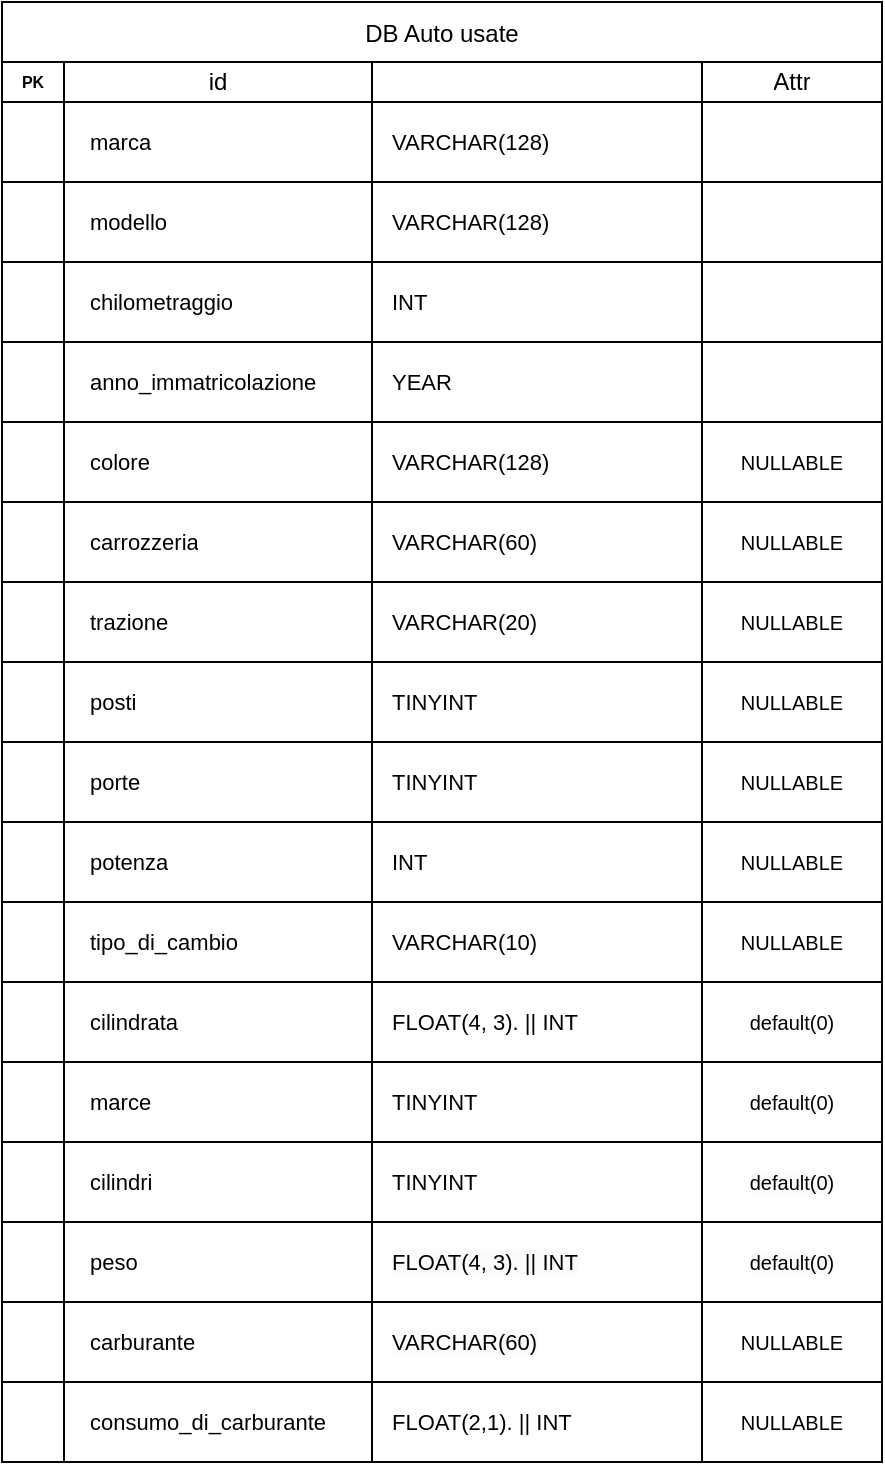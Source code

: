 <mxfile version="21.5.0" type="device">
  <diagram name="Pagina-1" id="1WQaA0_JbdYSJZ19ZTwX">
    <mxGraphModel dx="1681" dy="811" grid="1" gridSize="10" guides="1" tooltips="1" connect="1" arrows="1" fold="1" page="1" pageScale="1" pageWidth="827" pageHeight="1169" math="0" shadow="0">
      <root>
        <mxCell id="0" />
        <mxCell id="1" parent="0" />
        <mxCell id="L4owP2-zVIEz4wVZ-hf1-10" value="DB Auto usate" style="shape=table;startSize=30;container=1;collapsible=0;childLayout=tableLayout;" vertex="1" parent="1">
          <mxGeometry x="120" y="70" width="440" height="730" as="geometry" />
        </mxCell>
        <mxCell id="L4owP2-zVIEz4wVZ-hf1-11" value="" style="shape=tableRow;horizontal=0;startSize=0;swimlaneHead=0;swimlaneBody=0;strokeColor=inherit;top=0;left=0;bottom=0;right=0;collapsible=0;dropTarget=0;fillColor=none;points=[[0,0.5],[1,0.5]];portConstraint=eastwest;" vertex="1" parent="L4owP2-zVIEz4wVZ-hf1-10">
          <mxGeometry y="30" width="440" height="20" as="geometry" />
        </mxCell>
        <mxCell id="L4owP2-zVIEz4wVZ-hf1-12" value="PK" style="shape=partialRectangle;html=1;whiteSpace=wrap;connectable=0;strokeColor=inherit;overflow=hidden;fillColor=none;top=0;left=0;bottom=0;right=0;pointerEvents=1;fontSize=8;fontStyle=1" vertex="1" parent="L4owP2-zVIEz4wVZ-hf1-11">
          <mxGeometry width="31" height="20" as="geometry">
            <mxRectangle width="31" height="20" as="alternateBounds" />
          </mxGeometry>
        </mxCell>
        <mxCell id="L4owP2-zVIEz4wVZ-hf1-13" value="id" style="shape=partialRectangle;html=1;whiteSpace=wrap;connectable=0;strokeColor=inherit;overflow=hidden;fillColor=none;top=0;left=0;bottom=0;right=0;pointerEvents=1;" vertex="1" parent="L4owP2-zVIEz4wVZ-hf1-11">
          <mxGeometry x="31" width="154" height="20" as="geometry">
            <mxRectangle width="154" height="20" as="alternateBounds" />
          </mxGeometry>
        </mxCell>
        <mxCell id="L4owP2-zVIEz4wVZ-hf1-14" value="" style="shape=partialRectangle;html=1;whiteSpace=wrap;connectable=0;strokeColor=inherit;overflow=hidden;fillColor=none;top=0;left=0;bottom=0;right=0;pointerEvents=1;" vertex="1" parent="L4owP2-zVIEz4wVZ-hf1-11">
          <mxGeometry x="185" width="165" height="20" as="geometry">
            <mxRectangle width="165" height="20" as="alternateBounds" />
          </mxGeometry>
        </mxCell>
        <mxCell id="L4owP2-zVIEz4wVZ-hf1-15" value="Attr" style="shape=partialRectangle;html=1;whiteSpace=wrap;connectable=0;strokeColor=inherit;overflow=hidden;fillColor=none;top=0;left=0;bottom=0;right=0;pointerEvents=1;" vertex="1" parent="L4owP2-zVIEz4wVZ-hf1-11">
          <mxGeometry x="350" width="90" height="20" as="geometry">
            <mxRectangle width="90" height="20" as="alternateBounds" />
          </mxGeometry>
        </mxCell>
        <mxCell id="L4owP2-zVIEz4wVZ-hf1-112" style="shape=tableRow;horizontal=0;startSize=0;swimlaneHead=0;swimlaneBody=0;strokeColor=inherit;top=0;left=0;bottom=0;right=0;collapsible=0;dropTarget=0;fillColor=none;points=[[0,0.5],[1,0.5]];portConstraint=eastwest;spacingLeft=4;" vertex="1" parent="L4owP2-zVIEz4wVZ-hf1-10">
          <mxGeometry y="50" width="440" height="40" as="geometry" />
        </mxCell>
        <mxCell id="L4owP2-zVIEz4wVZ-hf1-113" style="shape=partialRectangle;html=1;whiteSpace=wrap;connectable=0;strokeColor=inherit;overflow=hidden;fillColor=none;top=0;left=0;bottom=0;right=0;pointerEvents=1;strokeWidth=0;" vertex="1" parent="L4owP2-zVIEz4wVZ-hf1-112">
          <mxGeometry width="31" height="40" as="geometry">
            <mxRectangle width="31" height="40" as="alternateBounds" />
          </mxGeometry>
        </mxCell>
        <mxCell id="L4owP2-zVIEz4wVZ-hf1-114" value="marca" style="shape=partialRectangle;html=1;whiteSpace=wrap;connectable=0;strokeColor=inherit;overflow=hidden;fillColor=none;top=0;left=0;bottom=0;right=0;pointerEvents=1;align=left;spacingLeft=11;fontSize=11;" vertex="1" parent="L4owP2-zVIEz4wVZ-hf1-112">
          <mxGeometry x="31" width="154" height="40" as="geometry">
            <mxRectangle width="154" height="40" as="alternateBounds" />
          </mxGeometry>
        </mxCell>
        <mxCell id="L4owP2-zVIEz4wVZ-hf1-115" value="&lt;font style=&quot;font-size: 11px;&quot;&gt;VARCHAR(128)&lt;/font&gt;" style="shape=partialRectangle;html=1;whiteSpace=wrap;connectable=0;strokeColor=inherit;overflow=hidden;fillColor=none;top=0;left=0;bottom=0;right=0;pointerEvents=1;align=left;spacingLeft=8;" vertex="1" parent="L4owP2-zVIEz4wVZ-hf1-112">
          <mxGeometry x="185" width="165" height="40" as="geometry">
            <mxRectangle width="165" height="40" as="alternateBounds" />
          </mxGeometry>
        </mxCell>
        <mxCell id="L4owP2-zVIEz4wVZ-hf1-116" style="shape=partialRectangle;html=1;whiteSpace=wrap;connectable=0;strokeColor=inherit;overflow=hidden;fillColor=none;top=0;left=0;bottom=0;right=0;pointerEvents=1;fontSize=10;" vertex="1" parent="L4owP2-zVIEz4wVZ-hf1-112">
          <mxGeometry x="350" width="90" height="40" as="geometry">
            <mxRectangle width="90" height="40" as="alternateBounds" />
          </mxGeometry>
        </mxCell>
        <mxCell id="L4owP2-zVIEz4wVZ-hf1-117" style="shape=tableRow;horizontal=0;startSize=0;swimlaneHead=0;swimlaneBody=0;strokeColor=inherit;top=0;left=0;bottom=0;right=0;collapsible=0;dropTarget=0;fillColor=none;points=[[0,0.5],[1,0.5]];portConstraint=eastwest;" vertex="1" parent="L4owP2-zVIEz4wVZ-hf1-10">
          <mxGeometry y="90" width="440" height="40" as="geometry" />
        </mxCell>
        <mxCell id="L4owP2-zVIEz4wVZ-hf1-118" style="shape=partialRectangle;html=1;whiteSpace=wrap;connectable=0;strokeColor=inherit;overflow=hidden;fillColor=none;top=0;left=0;bottom=0;right=0;pointerEvents=1;strokeWidth=0;" vertex="1" parent="L4owP2-zVIEz4wVZ-hf1-117">
          <mxGeometry width="31" height="40" as="geometry">
            <mxRectangle width="31" height="40" as="alternateBounds" />
          </mxGeometry>
        </mxCell>
        <mxCell id="L4owP2-zVIEz4wVZ-hf1-119" value="modello" style="shape=partialRectangle;html=1;whiteSpace=wrap;connectable=0;strokeColor=inherit;overflow=hidden;fillColor=none;top=0;left=0;bottom=0;right=0;pointerEvents=1;align=left;spacingLeft=11;fontSize=11;" vertex="1" parent="L4owP2-zVIEz4wVZ-hf1-117">
          <mxGeometry x="31" width="154" height="40" as="geometry">
            <mxRectangle width="154" height="40" as="alternateBounds" />
          </mxGeometry>
        </mxCell>
        <mxCell id="L4owP2-zVIEz4wVZ-hf1-120" value="VARCHAR(128)" style="shape=partialRectangle;html=1;whiteSpace=wrap;connectable=0;strokeColor=inherit;overflow=hidden;fillColor=none;top=0;left=0;bottom=0;right=0;pointerEvents=1;spacingLeft=8;fontSize=11;align=left;" vertex="1" parent="L4owP2-zVIEz4wVZ-hf1-117">
          <mxGeometry x="185" width="165" height="40" as="geometry">
            <mxRectangle width="165" height="40" as="alternateBounds" />
          </mxGeometry>
        </mxCell>
        <mxCell id="L4owP2-zVIEz4wVZ-hf1-121" style="shape=partialRectangle;html=1;whiteSpace=wrap;connectable=0;strokeColor=inherit;overflow=hidden;fillColor=none;top=0;left=0;bottom=0;right=0;pointerEvents=1;fontSize=10;" vertex="1" parent="L4owP2-zVIEz4wVZ-hf1-117">
          <mxGeometry x="350" width="90" height="40" as="geometry">
            <mxRectangle width="90" height="40" as="alternateBounds" />
          </mxGeometry>
        </mxCell>
        <mxCell id="L4owP2-zVIEz4wVZ-hf1-72" style="shape=tableRow;horizontal=0;startSize=0;swimlaneHead=0;swimlaneBody=0;strokeColor=inherit;top=0;left=0;bottom=0;right=0;collapsible=0;dropTarget=0;fillColor=none;points=[[0,0.5],[1,0.5]];portConstraint=eastwest;" vertex="1" parent="L4owP2-zVIEz4wVZ-hf1-10">
          <mxGeometry y="130" width="440" height="40" as="geometry" />
        </mxCell>
        <mxCell id="L4owP2-zVIEz4wVZ-hf1-73" style="shape=partialRectangle;html=1;whiteSpace=wrap;connectable=0;strokeColor=inherit;overflow=hidden;fillColor=none;top=0;left=0;bottom=0;right=0;pointerEvents=1;strokeWidth=0;" vertex="1" parent="L4owP2-zVIEz4wVZ-hf1-72">
          <mxGeometry width="31" height="40" as="geometry">
            <mxRectangle width="31" height="40" as="alternateBounds" />
          </mxGeometry>
        </mxCell>
        <mxCell id="L4owP2-zVIEz4wVZ-hf1-74" value="chilometraggio" style="shape=partialRectangle;html=1;whiteSpace=wrap;connectable=0;strokeColor=inherit;overflow=hidden;fillColor=none;top=0;left=0;bottom=0;right=0;pointerEvents=1;align=left;spacingLeft=11;fontSize=11;" vertex="1" parent="L4owP2-zVIEz4wVZ-hf1-72">
          <mxGeometry x="31" width="154" height="40" as="geometry">
            <mxRectangle width="154" height="40" as="alternateBounds" />
          </mxGeometry>
        </mxCell>
        <mxCell id="L4owP2-zVIEz4wVZ-hf1-75" value="INT" style="shape=partialRectangle;html=1;whiteSpace=wrap;connectable=0;strokeColor=inherit;overflow=hidden;fillColor=none;top=0;left=0;bottom=0;right=0;pointerEvents=1;spacingLeft=8;fontSize=11;align=left;" vertex="1" parent="L4owP2-zVIEz4wVZ-hf1-72">
          <mxGeometry x="185" width="165" height="40" as="geometry">
            <mxRectangle width="165" height="40" as="alternateBounds" />
          </mxGeometry>
        </mxCell>
        <mxCell id="L4owP2-zVIEz4wVZ-hf1-76" style="shape=partialRectangle;html=1;whiteSpace=wrap;connectable=0;strokeColor=inherit;overflow=hidden;fillColor=none;top=0;left=0;bottom=0;right=0;pointerEvents=1;fontSize=10;" vertex="1" parent="L4owP2-zVIEz4wVZ-hf1-72">
          <mxGeometry x="350" width="90" height="40" as="geometry">
            <mxRectangle width="90" height="40" as="alternateBounds" />
          </mxGeometry>
        </mxCell>
        <mxCell id="L4owP2-zVIEz4wVZ-hf1-77" style="shape=tableRow;horizontal=0;startSize=0;swimlaneHead=0;swimlaneBody=0;strokeColor=inherit;top=0;left=0;bottom=0;right=0;collapsible=0;dropTarget=0;fillColor=none;points=[[0,0.5],[1,0.5]];portConstraint=eastwest;" vertex="1" parent="L4owP2-zVIEz4wVZ-hf1-10">
          <mxGeometry y="170" width="440" height="40" as="geometry" />
        </mxCell>
        <mxCell id="L4owP2-zVIEz4wVZ-hf1-78" style="shape=partialRectangle;html=1;whiteSpace=wrap;connectable=0;strokeColor=inherit;overflow=hidden;fillColor=none;top=0;left=0;bottom=0;right=0;pointerEvents=1;strokeWidth=0;" vertex="1" parent="L4owP2-zVIEz4wVZ-hf1-77">
          <mxGeometry width="31" height="40" as="geometry">
            <mxRectangle width="31" height="40" as="alternateBounds" />
          </mxGeometry>
        </mxCell>
        <mxCell id="L4owP2-zVIEz4wVZ-hf1-79" value="anno_immatricolazione" style="shape=partialRectangle;html=1;whiteSpace=wrap;connectable=0;strokeColor=inherit;overflow=hidden;fillColor=none;top=0;left=0;bottom=0;right=0;pointerEvents=1;align=left;spacingLeft=11;fontSize=11;" vertex="1" parent="L4owP2-zVIEz4wVZ-hf1-77">
          <mxGeometry x="31" width="154" height="40" as="geometry">
            <mxRectangle width="154" height="40" as="alternateBounds" />
          </mxGeometry>
        </mxCell>
        <mxCell id="L4owP2-zVIEz4wVZ-hf1-80" value="YEAR" style="shape=partialRectangle;html=1;whiteSpace=wrap;connectable=0;strokeColor=inherit;overflow=hidden;fillColor=none;top=0;left=0;bottom=0;right=0;pointerEvents=1;spacingLeft=8;fontSize=11;align=left;" vertex="1" parent="L4owP2-zVIEz4wVZ-hf1-77">
          <mxGeometry x="185" width="165" height="40" as="geometry">
            <mxRectangle width="165" height="40" as="alternateBounds" />
          </mxGeometry>
        </mxCell>
        <mxCell id="L4owP2-zVIEz4wVZ-hf1-81" style="shape=partialRectangle;html=1;whiteSpace=wrap;connectable=0;strokeColor=inherit;overflow=hidden;fillColor=none;top=0;left=0;bottom=0;right=0;pointerEvents=1;fontSize=10;" vertex="1" parent="L4owP2-zVIEz4wVZ-hf1-77">
          <mxGeometry x="350" width="90" height="40" as="geometry">
            <mxRectangle width="90" height="40" as="alternateBounds" />
          </mxGeometry>
        </mxCell>
        <mxCell id="L4owP2-zVIEz4wVZ-hf1-138" style="shape=tableRow;horizontal=0;startSize=0;swimlaneHead=0;swimlaneBody=0;strokeColor=inherit;top=0;left=0;bottom=0;right=0;collapsible=0;dropTarget=0;fillColor=none;points=[[0,0.5],[1,0.5]];portConstraint=eastwest;" vertex="1" parent="L4owP2-zVIEz4wVZ-hf1-10">
          <mxGeometry y="210" width="440" height="40" as="geometry" />
        </mxCell>
        <mxCell id="L4owP2-zVIEz4wVZ-hf1-139" style="shape=partialRectangle;html=1;whiteSpace=wrap;connectable=0;strokeColor=inherit;overflow=hidden;fillColor=none;top=0;left=0;bottom=0;right=0;pointerEvents=1;strokeWidth=0;" vertex="1" parent="L4owP2-zVIEz4wVZ-hf1-138">
          <mxGeometry width="31" height="40" as="geometry">
            <mxRectangle width="31" height="40" as="alternateBounds" />
          </mxGeometry>
        </mxCell>
        <mxCell id="L4owP2-zVIEz4wVZ-hf1-140" value="colore" style="shape=partialRectangle;html=1;whiteSpace=wrap;connectable=0;strokeColor=inherit;overflow=hidden;fillColor=none;top=0;left=0;bottom=0;right=0;pointerEvents=1;align=left;spacingLeft=11;fontSize=11;" vertex="1" parent="L4owP2-zVIEz4wVZ-hf1-138">
          <mxGeometry x="31" width="154" height="40" as="geometry">
            <mxRectangle width="154" height="40" as="alternateBounds" />
          </mxGeometry>
        </mxCell>
        <mxCell id="L4owP2-zVIEz4wVZ-hf1-141" value="VARCHAR(128)" style="shape=partialRectangle;html=1;whiteSpace=wrap;connectable=0;strokeColor=inherit;overflow=hidden;fillColor=none;top=0;left=0;bottom=0;right=0;pointerEvents=1;spacingLeft=8;fontSize=11;align=left;" vertex="1" parent="L4owP2-zVIEz4wVZ-hf1-138">
          <mxGeometry x="185" width="165" height="40" as="geometry">
            <mxRectangle width="165" height="40" as="alternateBounds" />
          </mxGeometry>
        </mxCell>
        <mxCell id="L4owP2-zVIEz4wVZ-hf1-142" value="NULLABLE" style="shape=partialRectangle;html=1;whiteSpace=wrap;connectable=0;strokeColor=inherit;overflow=hidden;fillColor=none;top=0;left=0;bottom=0;right=0;pointerEvents=1;fontSize=10;" vertex="1" parent="L4owP2-zVIEz4wVZ-hf1-138">
          <mxGeometry x="350" width="90" height="40" as="geometry">
            <mxRectangle width="90" height="40" as="alternateBounds" />
          </mxGeometry>
        </mxCell>
        <mxCell id="L4owP2-zVIEz4wVZ-hf1-16" value="" style="shape=tableRow;horizontal=0;startSize=0;swimlaneHead=0;swimlaneBody=0;strokeColor=inherit;top=0;left=0;bottom=0;right=0;collapsible=0;dropTarget=0;fillColor=none;points=[[0,0.5],[1,0.5]];portConstraint=eastwest;" vertex="1" parent="L4owP2-zVIEz4wVZ-hf1-10">
          <mxGeometry y="250" width="440" height="40" as="geometry" />
        </mxCell>
        <mxCell id="L4owP2-zVIEz4wVZ-hf1-17" value="" style="shape=partialRectangle;html=1;whiteSpace=wrap;connectable=0;strokeColor=default;overflow=hidden;fillColor=none;top=0;left=0;bottom=0;right=0;pointerEvents=1;strokeWidth=1;" vertex="1" parent="L4owP2-zVIEz4wVZ-hf1-16">
          <mxGeometry width="31" height="40" as="geometry">
            <mxRectangle width="31" height="40" as="alternateBounds" />
          </mxGeometry>
        </mxCell>
        <mxCell id="L4owP2-zVIEz4wVZ-hf1-18" value="carrozzeria" style="shape=partialRectangle;html=1;whiteSpace=wrap;connectable=0;strokeColor=inherit;overflow=hidden;fillColor=none;top=0;left=0;bottom=0;right=0;pointerEvents=1;align=left;spacingLeft=11;fontSize=11;" vertex="1" parent="L4owP2-zVIEz4wVZ-hf1-16">
          <mxGeometry x="31" width="154" height="40" as="geometry">
            <mxRectangle width="154" height="40" as="alternateBounds" />
          </mxGeometry>
        </mxCell>
        <mxCell id="L4owP2-zVIEz4wVZ-hf1-19" value="VARCHAR(60)" style="shape=partialRectangle;html=1;whiteSpace=wrap;connectable=0;strokeColor=inherit;overflow=hidden;fillColor=none;top=0;left=0;bottom=0;right=0;pointerEvents=1;spacingLeft=8;fontSize=11;align=left;" vertex="1" parent="L4owP2-zVIEz4wVZ-hf1-16">
          <mxGeometry x="185" width="165" height="40" as="geometry">
            <mxRectangle width="165" height="40" as="alternateBounds" />
          </mxGeometry>
        </mxCell>
        <mxCell id="L4owP2-zVIEz4wVZ-hf1-20" value="NULLABLE" style="shape=partialRectangle;html=1;whiteSpace=wrap;connectable=0;strokeColor=inherit;overflow=hidden;fillColor=none;top=0;left=0;bottom=0;right=0;pointerEvents=1;fontSize=10;" vertex="1" parent="L4owP2-zVIEz4wVZ-hf1-16">
          <mxGeometry x="350" width="90" height="40" as="geometry">
            <mxRectangle width="90" height="40" as="alternateBounds" />
          </mxGeometry>
        </mxCell>
        <mxCell id="L4owP2-zVIEz4wVZ-hf1-21" value="" style="shape=tableRow;horizontal=0;startSize=0;swimlaneHead=0;swimlaneBody=0;strokeColor=inherit;top=0;left=0;bottom=0;right=0;collapsible=0;dropTarget=0;fillColor=none;points=[[0,0.5],[1,0.5]];portConstraint=eastwest;" vertex="1" parent="L4owP2-zVIEz4wVZ-hf1-10">
          <mxGeometry y="290" width="440" height="40" as="geometry" />
        </mxCell>
        <mxCell id="L4owP2-zVIEz4wVZ-hf1-22" value="" style="shape=partialRectangle;html=1;whiteSpace=wrap;connectable=0;strokeColor=inherit;overflow=hidden;fillColor=none;top=0;left=0;bottom=0;right=0;pointerEvents=1;strokeWidth=0;" vertex="1" parent="L4owP2-zVIEz4wVZ-hf1-21">
          <mxGeometry width="31" height="40" as="geometry">
            <mxRectangle width="31" height="40" as="alternateBounds" />
          </mxGeometry>
        </mxCell>
        <mxCell id="L4owP2-zVIEz4wVZ-hf1-23" value="trazione" style="shape=partialRectangle;html=1;whiteSpace=wrap;connectable=0;strokeColor=inherit;overflow=hidden;fillColor=none;top=0;left=0;bottom=0;right=0;pointerEvents=1;align=left;spacingLeft=11;fontSize=11;" vertex="1" parent="L4owP2-zVIEz4wVZ-hf1-21">
          <mxGeometry x="31" width="154" height="40" as="geometry">
            <mxRectangle width="154" height="40" as="alternateBounds" />
          </mxGeometry>
        </mxCell>
        <mxCell id="L4owP2-zVIEz4wVZ-hf1-24" value="VARCHAR(20)" style="shape=partialRectangle;html=1;whiteSpace=wrap;connectable=0;strokeColor=inherit;overflow=hidden;fillColor=none;top=0;left=0;bottom=0;right=0;pointerEvents=1;spacingLeft=8;fontSize=11;align=left;" vertex="1" parent="L4owP2-zVIEz4wVZ-hf1-21">
          <mxGeometry x="185" width="165" height="40" as="geometry">
            <mxRectangle width="165" height="40" as="alternateBounds" />
          </mxGeometry>
        </mxCell>
        <mxCell id="L4owP2-zVIEz4wVZ-hf1-25" value="NULLABLE" style="shape=partialRectangle;html=1;whiteSpace=wrap;connectable=0;strokeColor=inherit;overflow=hidden;fillColor=none;top=0;left=0;bottom=0;right=0;pointerEvents=1;fontSize=10;" vertex="1" parent="L4owP2-zVIEz4wVZ-hf1-21">
          <mxGeometry x="350" width="90" height="40" as="geometry">
            <mxRectangle width="90" height="40" as="alternateBounds" />
          </mxGeometry>
        </mxCell>
        <mxCell id="L4owP2-zVIEz4wVZ-hf1-26" value="" style="shape=tableRow;horizontal=0;startSize=0;swimlaneHead=0;swimlaneBody=0;strokeColor=inherit;top=0;left=0;bottom=0;right=0;collapsible=0;dropTarget=0;fillColor=none;points=[[0,0.5],[1,0.5]];portConstraint=eastwest;" vertex="1" parent="L4owP2-zVIEz4wVZ-hf1-10">
          <mxGeometry y="330" width="440" height="40" as="geometry" />
        </mxCell>
        <mxCell id="L4owP2-zVIEz4wVZ-hf1-27" value="" style="shape=partialRectangle;html=1;whiteSpace=wrap;connectable=0;strokeColor=inherit;overflow=hidden;fillColor=none;top=0;left=0;bottom=0;right=0;pointerEvents=1;strokeWidth=0;" vertex="1" parent="L4owP2-zVIEz4wVZ-hf1-26">
          <mxGeometry width="31" height="40" as="geometry">
            <mxRectangle width="31" height="40" as="alternateBounds" />
          </mxGeometry>
        </mxCell>
        <mxCell id="L4owP2-zVIEz4wVZ-hf1-28" value="posti" style="shape=partialRectangle;html=1;whiteSpace=wrap;connectable=0;strokeColor=inherit;overflow=hidden;fillColor=none;top=0;left=0;bottom=0;right=0;pointerEvents=1;align=left;spacingLeft=11;fontSize=11;" vertex="1" parent="L4owP2-zVIEz4wVZ-hf1-26">
          <mxGeometry x="31" width="154" height="40" as="geometry">
            <mxRectangle width="154" height="40" as="alternateBounds" />
          </mxGeometry>
        </mxCell>
        <mxCell id="L4owP2-zVIEz4wVZ-hf1-29" value="TINYINT" style="shape=partialRectangle;html=1;whiteSpace=wrap;connectable=0;strokeColor=inherit;overflow=hidden;fillColor=none;top=0;left=0;bottom=0;right=0;pointerEvents=1;spacingLeft=8;fontSize=11;align=left;" vertex="1" parent="L4owP2-zVIEz4wVZ-hf1-26">
          <mxGeometry x="185" width="165" height="40" as="geometry">
            <mxRectangle width="165" height="40" as="alternateBounds" />
          </mxGeometry>
        </mxCell>
        <mxCell id="L4owP2-zVIEz4wVZ-hf1-30" value="NULLABLE" style="shape=partialRectangle;html=1;whiteSpace=wrap;connectable=0;strokeColor=inherit;overflow=hidden;fillColor=none;top=0;left=0;bottom=0;right=0;pointerEvents=1;fontSize=10;" vertex="1" parent="L4owP2-zVIEz4wVZ-hf1-26">
          <mxGeometry x="350" width="90" height="40" as="geometry">
            <mxRectangle width="90" height="40" as="alternateBounds" />
          </mxGeometry>
        </mxCell>
        <mxCell id="L4owP2-zVIEz4wVZ-hf1-67" style="shape=tableRow;horizontal=0;startSize=0;swimlaneHead=0;swimlaneBody=0;strokeColor=inherit;top=0;left=0;bottom=0;right=0;collapsible=0;dropTarget=0;fillColor=none;points=[[0,0.5],[1,0.5]];portConstraint=eastwest;" vertex="1" parent="L4owP2-zVIEz4wVZ-hf1-10">
          <mxGeometry y="370" width="440" height="40" as="geometry" />
        </mxCell>
        <mxCell id="L4owP2-zVIEz4wVZ-hf1-68" style="shape=partialRectangle;html=1;whiteSpace=wrap;connectable=0;strokeColor=inherit;overflow=hidden;fillColor=none;top=0;left=0;bottom=0;right=0;pointerEvents=1;strokeWidth=0;" vertex="1" parent="L4owP2-zVIEz4wVZ-hf1-67">
          <mxGeometry width="31" height="40" as="geometry">
            <mxRectangle width="31" height="40" as="alternateBounds" />
          </mxGeometry>
        </mxCell>
        <mxCell id="L4owP2-zVIEz4wVZ-hf1-69" value="porte" style="shape=partialRectangle;html=1;whiteSpace=wrap;connectable=0;strokeColor=inherit;overflow=hidden;fillColor=none;top=0;left=0;bottom=0;right=0;pointerEvents=1;align=left;spacingLeft=11;fontSize=11;" vertex="1" parent="L4owP2-zVIEz4wVZ-hf1-67">
          <mxGeometry x="31" width="154" height="40" as="geometry">
            <mxRectangle width="154" height="40" as="alternateBounds" />
          </mxGeometry>
        </mxCell>
        <mxCell id="L4owP2-zVIEz4wVZ-hf1-70" value="TINYINT" style="shape=partialRectangle;html=1;whiteSpace=wrap;connectable=0;strokeColor=inherit;overflow=hidden;fillColor=none;top=0;left=0;bottom=0;right=0;pointerEvents=1;spacingLeft=8;fontSize=11;align=left;" vertex="1" parent="L4owP2-zVIEz4wVZ-hf1-67">
          <mxGeometry x="185" width="165" height="40" as="geometry">
            <mxRectangle width="165" height="40" as="alternateBounds" />
          </mxGeometry>
        </mxCell>
        <mxCell id="L4owP2-zVIEz4wVZ-hf1-71" value="NULLABLE" style="shape=partialRectangle;html=1;whiteSpace=wrap;connectable=0;strokeColor=inherit;overflow=hidden;fillColor=none;top=0;left=0;bottom=0;right=0;pointerEvents=1;fontSize=10;" vertex="1" parent="L4owP2-zVIEz4wVZ-hf1-67">
          <mxGeometry x="350" width="90" height="40" as="geometry">
            <mxRectangle width="90" height="40" as="alternateBounds" />
          </mxGeometry>
        </mxCell>
        <mxCell id="L4owP2-zVIEz4wVZ-hf1-82" style="shape=tableRow;horizontal=0;startSize=0;swimlaneHead=0;swimlaneBody=0;strokeColor=inherit;top=0;left=0;bottom=0;right=0;collapsible=0;dropTarget=0;fillColor=none;points=[[0,0.5],[1,0.5]];portConstraint=eastwest;" vertex="1" parent="L4owP2-zVIEz4wVZ-hf1-10">
          <mxGeometry y="410" width="440" height="40" as="geometry" />
        </mxCell>
        <mxCell id="L4owP2-zVIEz4wVZ-hf1-83" style="shape=partialRectangle;html=1;whiteSpace=wrap;connectable=0;strokeColor=inherit;overflow=hidden;fillColor=none;top=0;left=0;bottom=0;right=0;pointerEvents=1;strokeWidth=0;" vertex="1" parent="L4owP2-zVIEz4wVZ-hf1-82">
          <mxGeometry width="31" height="40" as="geometry">
            <mxRectangle width="31" height="40" as="alternateBounds" />
          </mxGeometry>
        </mxCell>
        <mxCell id="L4owP2-zVIEz4wVZ-hf1-84" value="potenza" style="shape=partialRectangle;html=1;whiteSpace=wrap;connectable=0;strokeColor=inherit;overflow=hidden;fillColor=none;top=0;left=0;bottom=0;right=0;pointerEvents=1;align=left;spacingLeft=11;fontSize=11;" vertex="1" parent="L4owP2-zVIEz4wVZ-hf1-82">
          <mxGeometry x="31" width="154" height="40" as="geometry">
            <mxRectangle width="154" height="40" as="alternateBounds" />
          </mxGeometry>
        </mxCell>
        <mxCell id="L4owP2-zVIEz4wVZ-hf1-85" value="INT" style="shape=partialRectangle;html=1;whiteSpace=wrap;connectable=0;strokeColor=inherit;overflow=hidden;fillColor=none;top=0;left=0;bottom=0;right=0;pointerEvents=1;spacingLeft=8;fontSize=11;align=left;" vertex="1" parent="L4owP2-zVIEz4wVZ-hf1-82">
          <mxGeometry x="185" width="165" height="40" as="geometry">
            <mxRectangle width="165" height="40" as="alternateBounds" />
          </mxGeometry>
        </mxCell>
        <mxCell id="L4owP2-zVIEz4wVZ-hf1-86" value="NULLABLE" style="shape=partialRectangle;html=1;whiteSpace=wrap;connectable=0;strokeColor=inherit;overflow=hidden;fillColor=none;top=0;left=0;bottom=0;right=0;pointerEvents=1;fontSize=10;" vertex="1" parent="L4owP2-zVIEz4wVZ-hf1-82">
          <mxGeometry x="350" width="90" height="40" as="geometry">
            <mxRectangle width="90" height="40" as="alternateBounds" />
          </mxGeometry>
        </mxCell>
        <mxCell id="L4owP2-zVIEz4wVZ-hf1-87" style="shape=tableRow;horizontal=0;startSize=0;swimlaneHead=0;swimlaneBody=0;strokeColor=inherit;top=0;left=0;bottom=0;right=0;collapsible=0;dropTarget=0;fillColor=none;points=[[0,0.5],[1,0.5]];portConstraint=eastwest;" vertex="1" parent="L4owP2-zVIEz4wVZ-hf1-10">
          <mxGeometry y="450" width="440" height="40" as="geometry" />
        </mxCell>
        <mxCell id="L4owP2-zVIEz4wVZ-hf1-88" style="shape=partialRectangle;html=1;whiteSpace=wrap;connectable=0;strokeColor=inherit;overflow=hidden;fillColor=none;top=0;left=0;bottom=0;right=0;pointerEvents=1;strokeWidth=0;" vertex="1" parent="L4owP2-zVIEz4wVZ-hf1-87">
          <mxGeometry width="31" height="40" as="geometry">
            <mxRectangle width="31" height="40" as="alternateBounds" />
          </mxGeometry>
        </mxCell>
        <mxCell id="L4owP2-zVIEz4wVZ-hf1-89" value="tipo_di_cambio" style="shape=partialRectangle;html=1;whiteSpace=wrap;connectable=0;strokeColor=inherit;overflow=hidden;fillColor=none;top=0;left=0;bottom=0;right=0;pointerEvents=1;align=left;spacingLeft=11;fontSize=11;" vertex="1" parent="L4owP2-zVIEz4wVZ-hf1-87">
          <mxGeometry x="31" width="154" height="40" as="geometry">
            <mxRectangle width="154" height="40" as="alternateBounds" />
          </mxGeometry>
        </mxCell>
        <mxCell id="L4owP2-zVIEz4wVZ-hf1-90" value="VARCHAR(10)" style="shape=partialRectangle;html=1;whiteSpace=wrap;connectable=0;strokeColor=inherit;overflow=hidden;fillColor=none;top=0;left=0;bottom=0;right=0;pointerEvents=1;spacingLeft=8;fontSize=11;align=left;" vertex="1" parent="L4owP2-zVIEz4wVZ-hf1-87">
          <mxGeometry x="185" width="165" height="40" as="geometry">
            <mxRectangle width="165" height="40" as="alternateBounds" />
          </mxGeometry>
        </mxCell>
        <mxCell id="L4owP2-zVIEz4wVZ-hf1-91" value="NULLABLE" style="shape=partialRectangle;html=1;whiteSpace=wrap;connectable=0;strokeColor=inherit;overflow=hidden;fillColor=none;top=0;left=0;bottom=0;right=0;pointerEvents=1;fontSize=10;" vertex="1" parent="L4owP2-zVIEz4wVZ-hf1-87">
          <mxGeometry x="350" width="90" height="40" as="geometry">
            <mxRectangle width="90" height="40" as="alternateBounds" />
          </mxGeometry>
        </mxCell>
        <mxCell id="L4owP2-zVIEz4wVZ-hf1-92" style="shape=tableRow;horizontal=0;startSize=0;swimlaneHead=0;swimlaneBody=0;strokeColor=inherit;top=0;left=0;bottom=0;right=0;collapsible=0;dropTarget=0;fillColor=none;points=[[0,0.5],[1,0.5]];portConstraint=eastwest;" vertex="1" parent="L4owP2-zVIEz4wVZ-hf1-10">
          <mxGeometry y="490" width="440" height="40" as="geometry" />
        </mxCell>
        <mxCell id="L4owP2-zVIEz4wVZ-hf1-93" style="shape=partialRectangle;html=1;whiteSpace=wrap;connectable=0;strokeColor=inherit;overflow=hidden;fillColor=none;top=0;left=0;bottom=0;right=0;pointerEvents=1;strokeWidth=0;" vertex="1" parent="L4owP2-zVIEz4wVZ-hf1-92">
          <mxGeometry width="31" height="40" as="geometry">
            <mxRectangle width="31" height="40" as="alternateBounds" />
          </mxGeometry>
        </mxCell>
        <mxCell id="L4owP2-zVIEz4wVZ-hf1-94" value="cilindrata" style="shape=partialRectangle;html=1;whiteSpace=wrap;connectable=0;strokeColor=inherit;overflow=hidden;fillColor=none;top=0;left=0;bottom=0;right=0;pointerEvents=1;align=left;spacingLeft=11;fontSize=11;" vertex="1" parent="L4owP2-zVIEz4wVZ-hf1-92">
          <mxGeometry x="31" width="154" height="40" as="geometry">
            <mxRectangle width="154" height="40" as="alternateBounds" />
          </mxGeometry>
        </mxCell>
        <mxCell id="L4owP2-zVIEz4wVZ-hf1-95" value="FLOAT(4, 3). || INT" style="shape=partialRectangle;html=1;whiteSpace=wrap;connectable=0;strokeColor=inherit;overflow=hidden;fillColor=none;top=0;left=0;bottom=0;right=0;pointerEvents=1;spacingLeft=8;fontSize=11;align=left;" vertex="1" parent="L4owP2-zVIEz4wVZ-hf1-92">
          <mxGeometry x="185" width="165" height="40" as="geometry">
            <mxRectangle width="165" height="40" as="alternateBounds" />
          </mxGeometry>
        </mxCell>
        <mxCell id="L4owP2-zVIEz4wVZ-hf1-96" value="default(0)" style="shape=partialRectangle;html=1;whiteSpace=wrap;connectable=0;strokeColor=inherit;overflow=hidden;fillColor=none;top=0;left=0;bottom=0;right=0;pointerEvents=1;fontSize=10;" vertex="1" parent="L4owP2-zVIEz4wVZ-hf1-92">
          <mxGeometry x="350" width="90" height="40" as="geometry">
            <mxRectangle width="90" height="40" as="alternateBounds" />
          </mxGeometry>
        </mxCell>
        <mxCell id="L4owP2-zVIEz4wVZ-hf1-97" style="shape=tableRow;horizontal=0;startSize=0;swimlaneHead=0;swimlaneBody=0;strokeColor=inherit;top=0;left=0;bottom=0;right=0;collapsible=0;dropTarget=0;fillColor=none;points=[[0,0.5],[1,0.5]];portConstraint=eastwest;" vertex="1" parent="L4owP2-zVIEz4wVZ-hf1-10">
          <mxGeometry y="530" width="440" height="40" as="geometry" />
        </mxCell>
        <mxCell id="L4owP2-zVIEz4wVZ-hf1-98" style="shape=partialRectangle;html=1;whiteSpace=wrap;connectable=0;strokeColor=inherit;overflow=hidden;fillColor=none;top=0;left=0;bottom=0;right=0;pointerEvents=1;strokeWidth=0;" vertex="1" parent="L4owP2-zVIEz4wVZ-hf1-97">
          <mxGeometry width="31" height="40" as="geometry">
            <mxRectangle width="31" height="40" as="alternateBounds" />
          </mxGeometry>
        </mxCell>
        <mxCell id="L4owP2-zVIEz4wVZ-hf1-99" value="marce" style="shape=partialRectangle;html=1;whiteSpace=wrap;connectable=0;strokeColor=inherit;overflow=hidden;fillColor=none;top=0;left=0;bottom=0;right=0;pointerEvents=1;align=left;spacingLeft=11;fontSize=11;" vertex="1" parent="L4owP2-zVIEz4wVZ-hf1-97">
          <mxGeometry x="31" width="154" height="40" as="geometry">
            <mxRectangle width="154" height="40" as="alternateBounds" />
          </mxGeometry>
        </mxCell>
        <mxCell id="L4owP2-zVIEz4wVZ-hf1-100" value="TINYINT" style="shape=partialRectangle;html=1;whiteSpace=wrap;connectable=0;strokeColor=inherit;overflow=hidden;fillColor=none;top=0;left=0;bottom=0;right=0;pointerEvents=1;spacingLeft=8;fontSize=11;align=left;" vertex="1" parent="L4owP2-zVIEz4wVZ-hf1-97">
          <mxGeometry x="185" width="165" height="40" as="geometry">
            <mxRectangle width="165" height="40" as="alternateBounds" />
          </mxGeometry>
        </mxCell>
        <mxCell id="L4owP2-zVIEz4wVZ-hf1-101" value="default(0)" style="shape=partialRectangle;html=1;whiteSpace=wrap;connectable=0;strokeColor=inherit;overflow=hidden;fillColor=none;top=0;left=0;bottom=0;right=0;pointerEvents=1;fontSize=10;" vertex="1" parent="L4owP2-zVIEz4wVZ-hf1-97">
          <mxGeometry x="350" width="90" height="40" as="geometry">
            <mxRectangle width="90" height="40" as="alternateBounds" />
          </mxGeometry>
        </mxCell>
        <mxCell id="L4owP2-zVIEz4wVZ-hf1-102" style="shape=tableRow;horizontal=0;startSize=0;swimlaneHead=0;swimlaneBody=0;strokeColor=inherit;top=0;left=0;bottom=0;right=0;collapsible=0;dropTarget=0;fillColor=none;points=[[0,0.5],[1,0.5]];portConstraint=eastwest;" vertex="1" parent="L4owP2-zVIEz4wVZ-hf1-10">
          <mxGeometry y="570" width="440" height="40" as="geometry" />
        </mxCell>
        <mxCell id="L4owP2-zVIEz4wVZ-hf1-103" style="shape=partialRectangle;html=1;whiteSpace=wrap;connectable=0;strokeColor=inherit;overflow=hidden;fillColor=none;top=0;left=0;bottom=0;right=0;pointerEvents=1;strokeWidth=0;" vertex="1" parent="L4owP2-zVIEz4wVZ-hf1-102">
          <mxGeometry width="31" height="40" as="geometry">
            <mxRectangle width="31" height="40" as="alternateBounds" />
          </mxGeometry>
        </mxCell>
        <mxCell id="L4owP2-zVIEz4wVZ-hf1-104" value="cilindri" style="shape=partialRectangle;html=1;whiteSpace=wrap;connectable=0;strokeColor=inherit;overflow=hidden;fillColor=none;top=0;left=0;bottom=0;right=0;pointerEvents=1;align=left;spacingLeft=11;fontSize=11;" vertex="1" parent="L4owP2-zVIEz4wVZ-hf1-102">
          <mxGeometry x="31" width="154" height="40" as="geometry">
            <mxRectangle width="154" height="40" as="alternateBounds" />
          </mxGeometry>
        </mxCell>
        <mxCell id="L4owP2-zVIEz4wVZ-hf1-105" value="TINYINT" style="shape=partialRectangle;html=1;whiteSpace=wrap;connectable=0;strokeColor=inherit;overflow=hidden;fillColor=none;top=0;left=0;bottom=0;right=0;pointerEvents=1;spacingLeft=8;fontSize=11;align=left;" vertex="1" parent="L4owP2-zVIEz4wVZ-hf1-102">
          <mxGeometry x="185" width="165" height="40" as="geometry">
            <mxRectangle width="165" height="40" as="alternateBounds" />
          </mxGeometry>
        </mxCell>
        <mxCell id="L4owP2-zVIEz4wVZ-hf1-106" value="&lt;meta charset=&quot;utf-8&quot;&gt;&lt;span style=&quot;color: rgb(0, 0, 0); font-family: Helvetica; font-size: 10px; font-style: normal; font-variant-ligatures: normal; font-variant-caps: normal; font-weight: 400; letter-spacing: normal; orphans: 2; text-align: center; text-indent: 0px; text-transform: none; widows: 2; word-spacing: 0px; -webkit-text-stroke-width: 0px; background-color: rgb(251, 251, 251); text-decoration-thickness: initial; text-decoration-style: initial; text-decoration-color: initial; float: none; display: inline !important;&quot;&gt;default(0)&lt;/span&gt;" style="shape=partialRectangle;html=1;whiteSpace=wrap;connectable=0;strokeColor=inherit;overflow=hidden;fillColor=none;top=0;left=0;bottom=0;right=0;pointerEvents=1;fontSize=10;" vertex="1" parent="L4owP2-zVIEz4wVZ-hf1-102">
          <mxGeometry x="350" width="90" height="40" as="geometry">
            <mxRectangle width="90" height="40" as="alternateBounds" />
          </mxGeometry>
        </mxCell>
        <mxCell id="L4owP2-zVIEz4wVZ-hf1-107" style="shape=tableRow;horizontal=0;startSize=0;swimlaneHead=0;swimlaneBody=0;strokeColor=inherit;top=0;left=0;bottom=0;right=0;collapsible=0;dropTarget=0;fillColor=none;points=[[0,0.5],[1,0.5]];portConstraint=eastwest;" vertex="1" parent="L4owP2-zVIEz4wVZ-hf1-10">
          <mxGeometry y="610" width="440" height="40" as="geometry" />
        </mxCell>
        <mxCell id="L4owP2-zVIEz4wVZ-hf1-108" style="shape=partialRectangle;html=1;whiteSpace=wrap;connectable=0;strokeColor=inherit;overflow=hidden;fillColor=none;top=0;left=0;bottom=0;right=0;pointerEvents=1;strokeWidth=0;" vertex="1" parent="L4owP2-zVIEz4wVZ-hf1-107">
          <mxGeometry width="31" height="40" as="geometry">
            <mxRectangle width="31" height="40" as="alternateBounds" />
          </mxGeometry>
        </mxCell>
        <mxCell id="L4owP2-zVIEz4wVZ-hf1-109" value="peso" style="shape=partialRectangle;html=1;whiteSpace=wrap;connectable=0;strokeColor=inherit;overflow=hidden;fillColor=none;top=0;left=0;bottom=0;right=0;pointerEvents=1;align=left;spacingLeft=11;fontSize=11;" vertex="1" parent="L4owP2-zVIEz4wVZ-hf1-107">
          <mxGeometry x="31" width="154" height="40" as="geometry">
            <mxRectangle width="154" height="40" as="alternateBounds" />
          </mxGeometry>
        </mxCell>
        <mxCell id="L4owP2-zVIEz4wVZ-hf1-110" value="&lt;meta charset=&quot;utf-8&quot;&gt;&lt;span style=&quot;color: rgb(0, 0, 0); font-family: Helvetica; font-size: 11px; font-style: normal; font-variant-ligatures: normal; font-variant-caps: normal; font-weight: 400; letter-spacing: normal; orphans: 2; text-align: left; text-indent: 0px; text-transform: none; widows: 2; word-spacing: 0px; -webkit-text-stroke-width: 0px; background-color: rgb(251, 251, 251); text-decoration-thickness: initial; text-decoration-style: initial; text-decoration-color: initial; float: none; display: inline !important;&quot;&gt;FLOAT(4, 3). || INT&lt;/span&gt;" style="shape=partialRectangle;html=1;whiteSpace=wrap;connectable=0;strokeColor=inherit;overflow=hidden;fillColor=none;top=0;left=0;bottom=0;right=0;pointerEvents=1;spacingLeft=8;fontSize=11;align=left;" vertex="1" parent="L4owP2-zVIEz4wVZ-hf1-107">
          <mxGeometry x="185" width="165" height="40" as="geometry">
            <mxRectangle width="165" height="40" as="alternateBounds" />
          </mxGeometry>
        </mxCell>
        <mxCell id="L4owP2-zVIEz4wVZ-hf1-111" value="&lt;meta charset=&quot;utf-8&quot;&gt;&lt;span style=&quot;color: rgb(0, 0, 0); font-family: Helvetica; font-size: 10px; font-style: normal; font-variant-ligatures: normal; font-variant-caps: normal; font-weight: 400; letter-spacing: normal; orphans: 2; text-align: center; text-indent: 0px; text-transform: none; widows: 2; word-spacing: 0px; -webkit-text-stroke-width: 0px; background-color: rgb(251, 251, 251); text-decoration-thickness: initial; text-decoration-style: initial; text-decoration-color: initial; float: none; display: inline !important;&quot;&gt;default(0)&lt;/span&gt;" style="shape=partialRectangle;html=1;whiteSpace=wrap;connectable=0;strokeColor=inherit;overflow=hidden;fillColor=none;top=0;left=0;bottom=0;right=0;pointerEvents=1;fontSize=10;" vertex="1" parent="L4owP2-zVIEz4wVZ-hf1-107">
          <mxGeometry x="350" width="90" height="40" as="geometry">
            <mxRectangle width="90" height="40" as="alternateBounds" />
          </mxGeometry>
        </mxCell>
        <mxCell id="L4owP2-zVIEz4wVZ-hf1-132" style="shape=tableRow;horizontal=0;startSize=0;swimlaneHead=0;swimlaneBody=0;strokeColor=inherit;top=0;left=0;bottom=0;right=0;collapsible=0;dropTarget=0;fillColor=none;points=[[0,0.5],[1,0.5]];portConstraint=eastwest;" vertex="1" parent="L4owP2-zVIEz4wVZ-hf1-10">
          <mxGeometry y="650" width="440" height="40" as="geometry" />
        </mxCell>
        <mxCell id="L4owP2-zVIEz4wVZ-hf1-133" style="shape=partialRectangle;html=1;whiteSpace=wrap;connectable=0;strokeColor=inherit;overflow=hidden;fillColor=none;top=0;left=0;bottom=0;right=0;pointerEvents=1;strokeWidth=0;" vertex="1" parent="L4owP2-zVIEz4wVZ-hf1-132">
          <mxGeometry width="31" height="40" as="geometry">
            <mxRectangle width="31" height="40" as="alternateBounds" />
          </mxGeometry>
        </mxCell>
        <mxCell id="L4owP2-zVIEz4wVZ-hf1-134" value="carburante" style="shape=partialRectangle;html=1;whiteSpace=wrap;connectable=0;strokeColor=inherit;overflow=hidden;fillColor=none;top=0;left=0;bottom=0;right=0;pointerEvents=1;align=left;spacingLeft=11;fontSize=11;" vertex="1" parent="L4owP2-zVIEz4wVZ-hf1-132">
          <mxGeometry x="31" width="154" height="40" as="geometry">
            <mxRectangle width="154" height="40" as="alternateBounds" />
          </mxGeometry>
        </mxCell>
        <mxCell id="L4owP2-zVIEz4wVZ-hf1-135" value="&lt;span style=&quot;color: rgb(0, 0, 0); font-family: Helvetica; font-size: 11px; font-style: normal; font-variant-ligatures: normal; font-variant-caps: normal; font-weight: 400; letter-spacing: normal; orphans: 2; text-align: left; text-indent: 0px; text-transform: none; widows: 2; word-spacing: 0px; -webkit-text-stroke-width: 0px; background-color: rgb(251, 251, 251); text-decoration-thickness: initial; text-decoration-style: initial; text-decoration-color: initial; float: none; display: inline !important;&quot;&gt;VARCHAR(60)&lt;/span&gt;" style="shape=partialRectangle;html=1;whiteSpace=wrap;connectable=0;strokeColor=inherit;overflow=hidden;fillColor=none;top=0;left=0;bottom=0;right=0;pointerEvents=1;spacingLeft=8;fontSize=11;align=left;" vertex="1" parent="L4owP2-zVIEz4wVZ-hf1-132">
          <mxGeometry x="185" width="165" height="40" as="geometry">
            <mxRectangle width="165" height="40" as="alternateBounds" />
          </mxGeometry>
        </mxCell>
        <mxCell id="L4owP2-zVIEz4wVZ-hf1-136" value="NULLABLE" style="shape=partialRectangle;html=1;whiteSpace=wrap;connectable=0;strokeColor=inherit;overflow=hidden;fillColor=none;top=0;left=0;bottom=0;right=0;pointerEvents=1;fontSize=10;" vertex="1" parent="L4owP2-zVIEz4wVZ-hf1-132">
          <mxGeometry x="350" width="90" height="40" as="geometry">
            <mxRectangle width="90" height="40" as="alternateBounds" />
          </mxGeometry>
        </mxCell>
        <mxCell id="L4owP2-zVIEz4wVZ-hf1-127" style="shape=tableRow;horizontal=0;startSize=0;swimlaneHead=0;swimlaneBody=0;strokeColor=inherit;top=0;left=0;bottom=0;right=0;collapsible=0;dropTarget=0;fillColor=none;points=[[0,0.5],[1,0.5]];portConstraint=eastwest;" vertex="1" parent="L4owP2-zVIEz4wVZ-hf1-10">
          <mxGeometry y="690" width="440" height="40" as="geometry" />
        </mxCell>
        <mxCell id="L4owP2-zVIEz4wVZ-hf1-128" style="shape=partialRectangle;html=1;whiteSpace=wrap;connectable=0;strokeColor=inherit;overflow=hidden;fillColor=none;top=0;left=0;bottom=0;right=0;pointerEvents=1;strokeWidth=0;" vertex="1" parent="L4owP2-zVIEz4wVZ-hf1-127">
          <mxGeometry width="31" height="40" as="geometry">
            <mxRectangle width="31" height="40" as="alternateBounds" />
          </mxGeometry>
        </mxCell>
        <mxCell id="L4owP2-zVIEz4wVZ-hf1-129" value="consumo_di_carburante" style="shape=partialRectangle;html=1;whiteSpace=wrap;connectable=0;strokeColor=inherit;overflow=hidden;fillColor=none;top=0;left=0;bottom=0;right=0;pointerEvents=1;align=left;spacingLeft=11;fontSize=11;" vertex="1" parent="L4owP2-zVIEz4wVZ-hf1-127">
          <mxGeometry x="31" width="154" height="40" as="geometry">
            <mxRectangle width="154" height="40" as="alternateBounds" />
          </mxGeometry>
        </mxCell>
        <mxCell id="L4owP2-zVIEz4wVZ-hf1-130" value="FLOAT(2,1). || INT" style="shape=partialRectangle;html=1;whiteSpace=wrap;connectable=0;strokeColor=inherit;overflow=hidden;fillColor=none;top=0;left=0;bottom=0;right=0;pointerEvents=1;spacingLeft=8;fontSize=11;align=left;" vertex="1" parent="L4owP2-zVIEz4wVZ-hf1-127">
          <mxGeometry x="185" width="165" height="40" as="geometry">
            <mxRectangle width="165" height="40" as="alternateBounds" />
          </mxGeometry>
        </mxCell>
        <mxCell id="L4owP2-zVIEz4wVZ-hf1-131" value="NULLABLE" style="shape=partialRectangle;html=1;whiteSpace=wrap;connectable=0;strokeColor=inherit;overflow=hidden;fillColor=none;top=0;left=0;bottom=0;right=0;pointerEvents=1;fontSize=10;" vertex="1" parent="L4owP2-zVIEz4wVZ-hf1-127">
          <mxGeometry x="350" width="90" height="40" as="geometry">
            <mxRectangle width="90" height="40" as="alternateBounds" />
          </mxGeometry>
        </mxCell>
      </root>
    </mxGraphModel>
  </diagram>
</mxfile>
